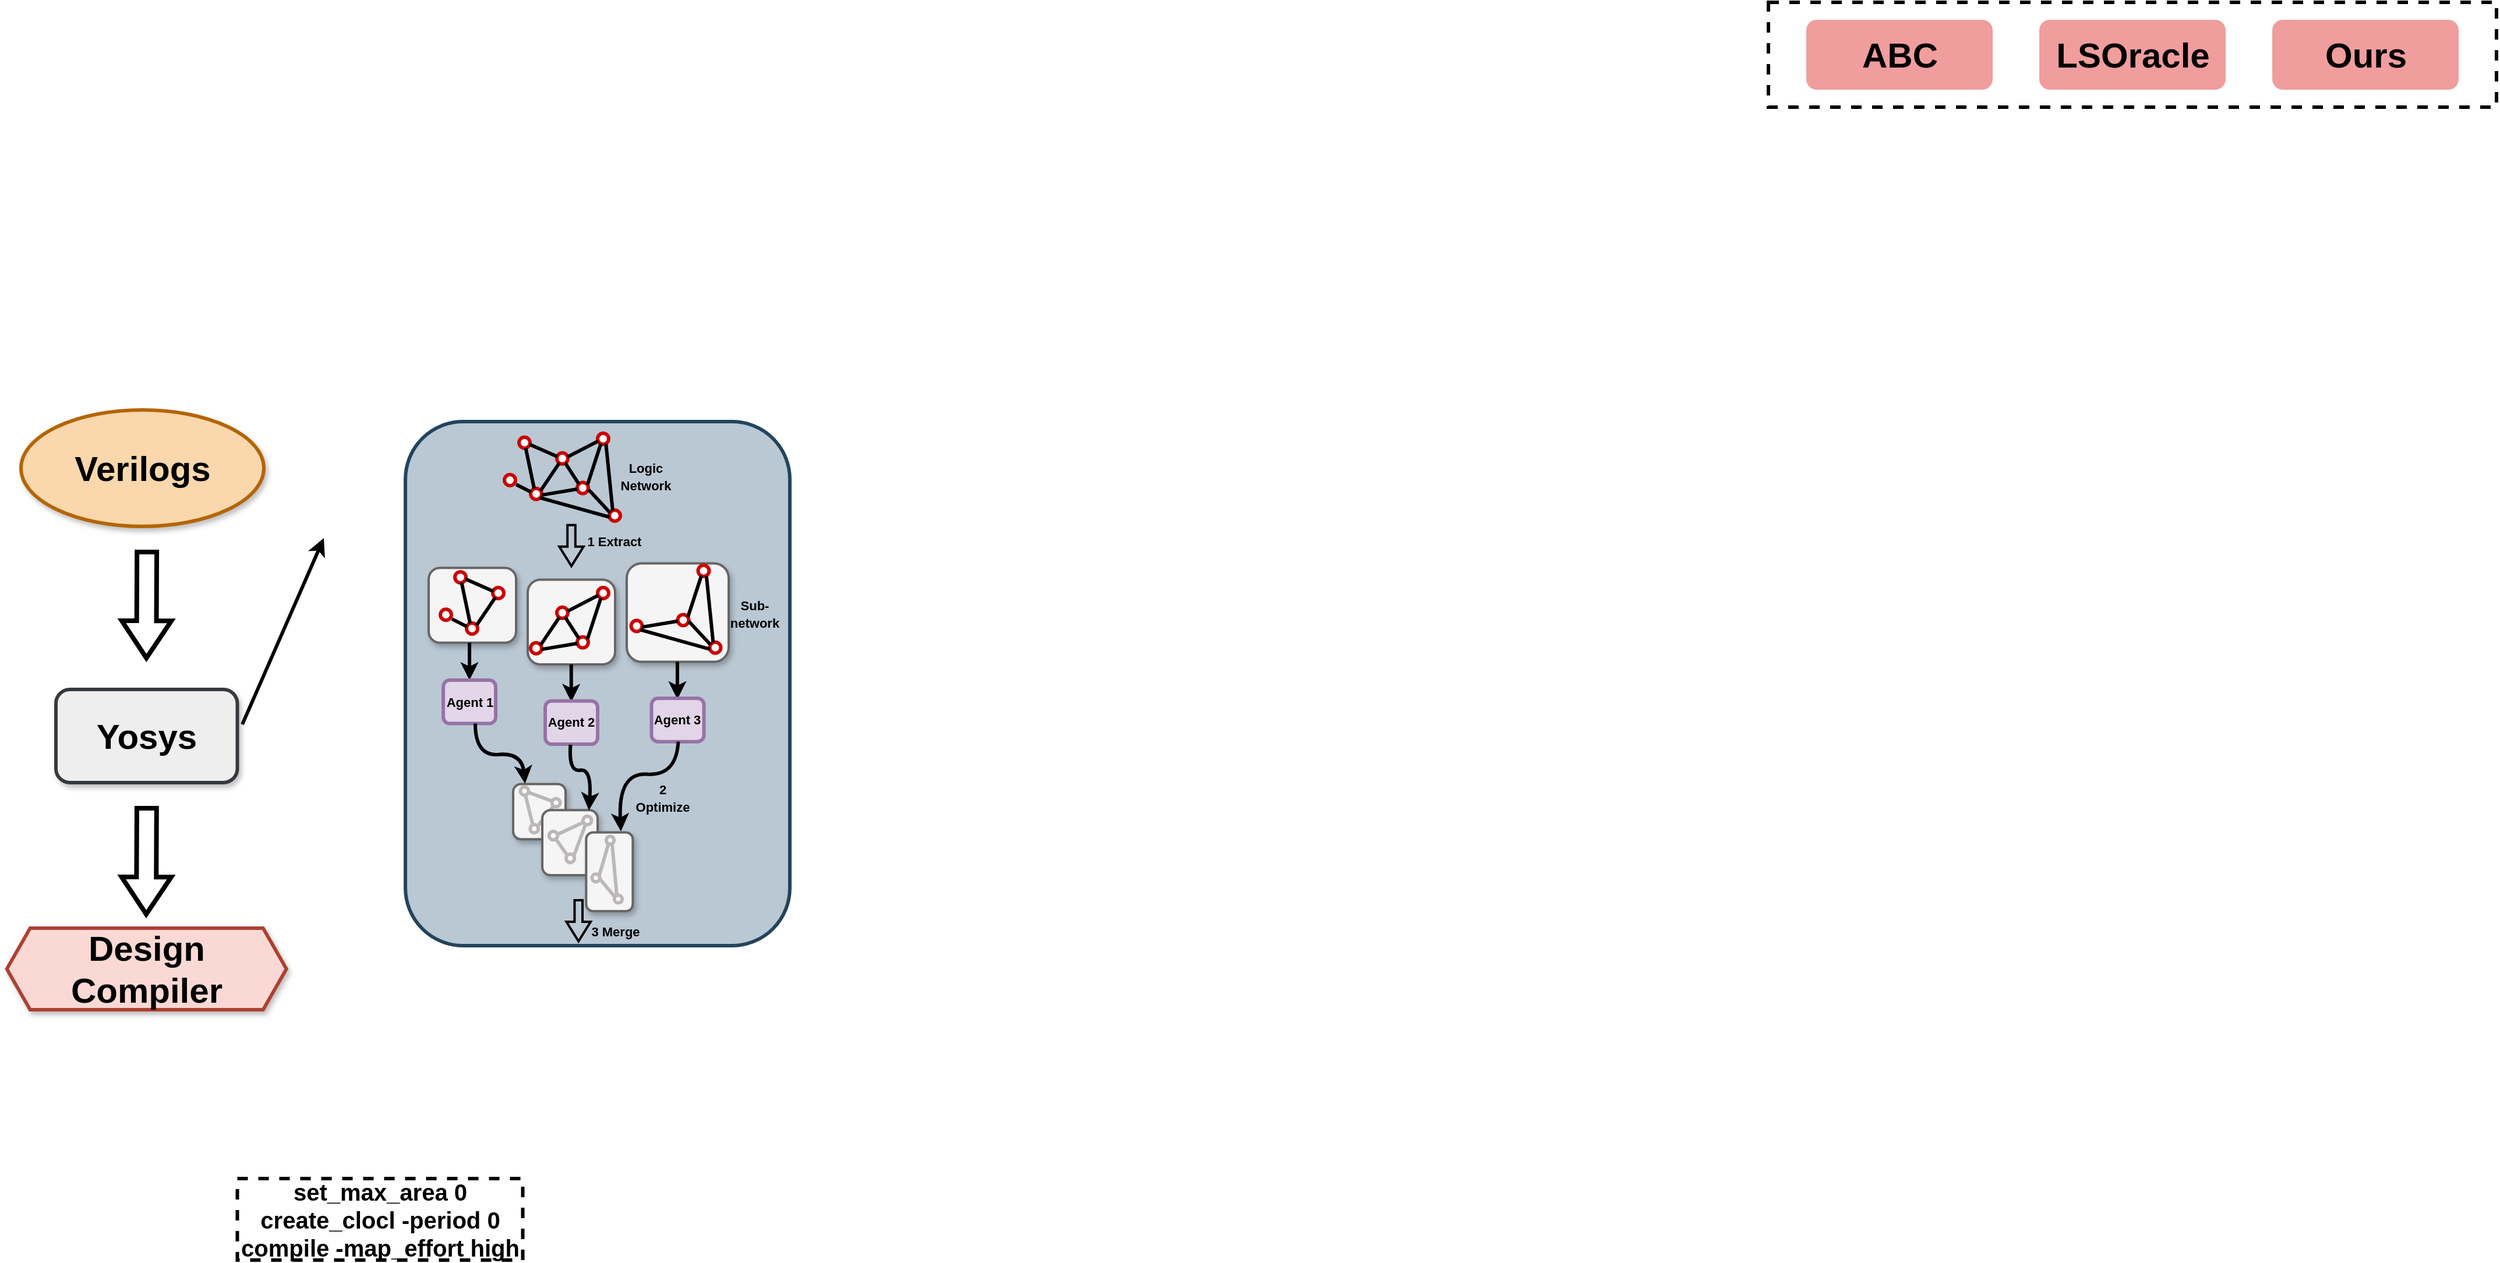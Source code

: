 <mxfile version="24.6.2" type="github">
  <diagram name="第 1 页" id="HAvIKgZ25yOHQbioZGKh">
    <mxGraphModel dx="2215" dy="1299" grid="1" gridSize="10" guides="1" tooltips="1" connect="1" arrows="1" fold="1" page="1" pageScale="1" pageWidth="800" pageHeight="400" math="0" shadow="0">
      <root>
        <mxCell id="0" />
        <mxCell id="1" parent="0" />
        <mxCell id="fzru5klA7RKhJBc94vuA-1" value="&lt;font face=&quot;Helvetica&quot; size=&quot;1&quot; style=&quot;&quot;&gt;&lt;b style=&quot;font-size: 30px;&quot;&gt;Verilogs&lt;/b&gt;&lt;/font&gt;" style="ellipse;whiteSpace=wrap;html=1;fillColor=#fad7ac;strokeColor=#b46504;strokeWidth=3;shadow=1;" parent="1" vertex="1">
          <mxGeometry width="208.5" height="100" as="geometry" />
        </mxCell>
        <mxCell id="fzru5klA7RKhJBc94vuA-6" value="&lt;font face=&quot;Helvetica&quot; size=&quot;1&quot;&gt;&lt;b style=&quot;font-size: 30px;&quot;&gt;Design Compiler&lt;/b&gt;&lt;/font&gt;" style="shape=hexagon;perimeter=hexagonPerimeter2;whiteSpace=wrap;html=1;fixedSize=1;strokeColor=#ae4132;fillColor=#fad9d5;strokeWidth=3;shadow=1;" parent="1" vertex="1">
          <mxGeometry x="-12.14" y="445" width="240" height="70" as="geometry" />
        </mxCell>
        <mxCell id="fzru5klA7RKhJBc94vuA-11" value="" style="rounded=0;whiteSpace=wrap;html=1;dashed=1;perimeterSpacing=3;strokeWidth=3;" parent="1" vertex="1">
          <mxGeometry x="1500" y="-350" width="625" height="90" as="geometry" />
        </mxCell>
        <mxCell id="fzru5klA7RKhJBc94vuA-8" value="&lt;font face=&quot;Helvetica&quot; style=&quot;font-size: 30px;&quot;&gt;&lt;b style=&quot;&quot;&gt;ABC&lt;/b&gt;&lt;/font&gt;" style="rounded=1;whiteSpace=wrap;html=1;fillColor=#f09d9d;strokeColor=none;" parent="1" vertex="1">
          <mxGeometry x="1532.5" y="-335" width="160" height="60" as="geometry" />
        </mxCell>
        <mxCell id="fzru5klA7RKhJBc94vuA-9" value="&lt;font face=&quot;Helvetica&quot; style=&quot;font-size: 30px;&quot;&gt;&lt;b style=&quot;&quot;&gt;LSOracle&lt;/b&gt;&lt;/font&gt;" style="rounded=1;whiteSpace=wrap;html=1;fillColor=#f09d9d;strokeColor=none;" parent="1" vertex="1">
          <mxGeometry x="1732.5" y="-335" width="160" height="60" as="geometry" />
        </mxCell>
        <mxCell id="fzru5klA7RKhJBc94vuA-10" value="&lt;font face=&quot;Helvetica&quot; style=&quot;font-size: 30px;&quot;&gt;&lt;b style=&quot;&quot;&gt;Ours&lt;/b&gt;&lt;/font&gt;" style="rounded=1;whiteSpace=wrap;html=1;fillColor=#f09d9d;strokeColor=none;" parent="1" vertex="1">
          <mxGeometry x="1932.5" y="-335" width="160" height="60" as="geometry" />
        </mxCell>
        <mxCell id="fzru5klA7RKhJBc94vuA-12" value="&lt;font face=&quot;Helvetica&quot; style=&quot;font-size: 20px;&quot;&gt;&lt;b style=&quot;&quot;&gt;set_max_area 0&lt;br&gt;create_clocl -period 0&lt;br&gt;compile -map_effort high&lt;/b&gt;&lt;/font&gt;" style="rounded=0;whiteSpace=wrap;html=1;dashed=1;perimeterSpacing=3;strokeWidth=3;" parent="1" vertex="1">
          <mxGeometry x="185.74" y="660" width="245" height="70" as="geometry" />
        </mxCell>
        <mxCell id="-el-lTCZ7dYY3-WtjOfP-2" value="&lt;font size=&quot;1&quot; style=&quot;&quot;&gt;&lt;b style=&quot;font-size: 30px;&quot;&gt;Yosys&lt;/b&gt;&lt;/font&gt;" style="rounded=1;whiteSpace=wrap;html=1;fillColor=#eeeeee;strokeColor=#36393d;strokeWidth=3;shadow=1;" vertex="1" parent="1">
          <mxGeometry x="29.99" y="240" width="155.75" height="80" as="geometry" />
        </mxCell>
        <mxCell id="-el-lTCZ7dYY3-WtjOfP-4" value="" style="shape=flexArrow;endArrow=classic;html=1;rounded=0;strokeWidth=4;endWidth=21.684;endSize=9.308;width=13.939;" edge="1" parent="1">
          <mxGeometry width="50" height="50" relative="1" as="geometry">
            <mxPoint x="108.08" y="120" as="sourcePoint" />
            <mxPoint x="107.66" y="215" as="targetPoint" />
          </mxGeometry>
        </mxCell>
        <mxCell id="-el-lTCZ7dYY3-WtjOfP-5" value="" style="shape=flexArrow;endArrow=classic;html=1;rounded=0;strokeWidth=4;endWidth=21.684;endSize=9.308;width=13.939;" edge="1" parent="1">
          <mxGeometry width="50" height="50" relative="1" as="geometry">
            <mxPoint x="107.94" y="340" as="sourcePoint" />
            <mxPoint x="107.52" y="435" as="targetPoint" />
          </mxGeometry>
        </mxCell>
        <mxCell id="-el-lTCZ7dYY3-WtjOfP-6" value="" style="endArrow=classic;html=1;rounded=0;strokeWidth=3;" edge="1" parent="1">
          <mxGeometry width="50" height="50" relative="1" as="geometry">
            <mxPoint x="190" y="270" as="sourcePoint" />
            <mxPoint x="260" y="110" as="targetPoint" />
          </mxGeometry>
        </mxCell>
        <mxCell id="-el-lTCZ7dYY3-WtjOfP-181" value="" style="group" vertex="1" connectable="0" parent="1">
          <mxGeometry x="350" y="20" width="310" height="440" as="geometry" />
        </mxCell>
        <mxCell id="-el-lTCZ7dYY3-WtjOfP-271" value="" style="rounded=1;whiteSpace=wrap;html=1;fillColor=#bac8d3;strokeColor=#23445d;strokeWidth=3;" vertex="1" parent="-el-lTCZ7dYY3-WtjOfP-181">
          <mxGeometry x="-20" y="-10" width="330" height="450" as="geometry" />
        </mxCell>
        <mxCell id="-el-lTCZ7dYY3-WtjOfP-182" value="" style="rounded=1;whiteSpace=wrap;html=1;fillColor=#f5f5f5;fontColor=#333333;strokeColor=#666666;strokeWidth=2;shadow=1;" vertex="1" parent="-el-lTCZ7dYY3-WtjOfP-181">
          <mxGeometry x="170" y="111.692" width="87.5" height="84.615" as="geometry" />
        </mxCell>
        <mxCell id="-el-lTCZ7dYY3-WtjOfP-183" value="" style="rounded=1;whiteSpace=wrap;html=1;fillColor=#f5f5f5;fontColor=#333333;strokeColor=#666666;strokeWidth=2;shadow=1;" vertex="1" parent="-el-lTCZ7dYY3-WtjOfP-181">
          <mxGeometry x="85" y="125.738" width="75" height="72.769" as="geometry" />
        </mxCell>
        <mxCell id="-el-lTCZ7dYY3-WtjOfP-184" value="" style="rounded=1;whiteSpace=wrap;html=1;fillColor=#f5f5f5;fontColor=#333333;strokeColor=#666666;strokeWidth=2;shadow=1;" vertex="1" parent="-el-lTCZ7dYY3-WtjOfP-181">
          <mxGeometry y="115.585" width="75" height="64.308" as="geometry" />
        </mxCell>
        <mxCell id="-el-lTCZ7dYY3-WtjOfP-185" value="" style="ellipse;whiteSpace=wrap;html=1;aspect=fixed;strokeColor=#CC0000;strokeWidth=3;" vertex="1" parent="-el-lTCZ7dYY3-WtjOfP-181">
          <mxGeometry x="77.5" y="3.385" width="9.477" height="9.477" as="geometry" />
        </mxCell>
        <mxCell id="-el-lTCZ7dYY3-WtjOfP-186" value="" style="ellipse;whiteSpace=wrap;html=1;aspect=fixed;strokeColor=#CC0000;strokeWidth=3;" vertex="1" parent="-el-lTCZ7dYY3-WtjOfP-181">
          <mxGeometry x="87.5" y="47.385" width="9.477" height="9.477" as="geometry" />
        </mxCell>
        <mxCell id="-el-lTCZ7dYY3-WtjOfP-187" value="" style="ellipse;whiteSpace=wrap;html=1;aspect=fixed;strokeColor=#CC0000;strokeWidth=3;" vertex="1" parent="-el-lTCZ7dYY3-WtjOfP-181">
          <mxGeometry x="110.0" y="16.923" width="9.477" height="9.477" as="geometry" />
        </mxCell>
        <mxCell id="-el-lTCZ7dYY3-WtjOfP-188" value="" style="ellipse;whiteSpace=wrap;html=1;aspect=fixed;strokeColor=#CC0000;strokeWidth=3;" vertex="1" parent="-el-lTCZ7dYY3-WtjOfP-181">
          <mxGeometry x="127.5" y="42.308" width="9.477" height="9.477" as="geometry" />
        </mxCell>
        <mxCell id="-el-lTCZ7dYY3-WtjOfP-189" value="" style="ellipse;whiteSpace=wrap;html=1;aspect=fixed;strokeColor=#CC0000;strokeWidth=3;" vertex="1" parent="-el-lTCZ7dYY3-WtjOfP-181">
          <mxGeometry x="145.0" width="9.477" height="9.477" as="geometry" />
        </mxCell>
        <mxCell id="-el-lTCZ7dYY3-WtjOfP-190" value="" style="ellipse;whiteSpace=wrap;html=1;aspect=fixed;strokeColor=#CC0000;strokeWidth=3;" vertex="1" parent="-el-lTCZ7dYY3-WtjOfP-181">
          <mxGeometry x="155" y="66" width="9.477" height="9.477" as="geometry" />
        </mxCell>
        <mxCell id="-el-lTCZ7dYY3-WtjOfP-191" value="" style="ellipse;whiteSpace=wrap;html=1;aspect=fixed;strokeColor=#CC0000;strokeWidth=3;" vertex="1" parent="-el-lTCZ7dYY3-WtjOfP-181">
          <mxGeometry x="65.0" y="35.538" width="9.477" height="9.477" as="geometry" />
        </mxCell>
        <mxCell id="-el-lTCZ7dYY3-WtjOfP-192" value="" style="endArrow=none;html=1;rounded=0;strokeWidth=3;exitX=0.017;exitY=0.313;exitDx=0;exitDy=0;exitPerimeter=0;" edge="1" parent="-el-lTCZ7dYY3-WtjOfP-181" source="-el-lTCZ7dYY3-WtjOfP-186">
          <mxGeometry width="50" height="50" relative="1" as="geometry">
            <mxPoint x="62.5" y="60.923" as="sourcePoint" />
            <mxPoint x="75" y="44" as="targetPoint" />
          </mxGeometry>
        </mxCell>
        <mxCell id="-el-lTCZ7dYY3-WtjOfP-193" value="" style="endArrow=none;html=1;rounded=0;strokeWidth=3;exitX=0.321;exitY=0.022;exitDx=0;exitDy=0;exitPerimeter=0;entryX=0.609;entryY=1;entryDx=0;entryDy=0;entryPerimeter=0;" edge="1" parent="-el-lTCZ7dYY3-WtjOfP-181" source="-el-lTCZ7dYY3-WtjOfP-186" target="-el-lTCZ7dYY3-WtjOfP-185">
          <mxGeometry width="50" height="50" relative="1" as="geometry">
            <mxPoint x="95.25" y="24.708" as="sourcePoint" />
            <mxPoint x="82.5" y="16.923" as="targetPoint" />
          </mxGeometry>
        </mxCell>
        <mxCell id="-el-lTCZ7dYY3-WtjOfP-194" value="" style="endArrow=none;html=1;rounded=0;strokeWidth=3;exitX=0.027;exitY=0.324;exitDx=0;exitDy=0;exitPerimeter=0;entryX=0.974;entryY=0.663;entryDx=0;entryDy=0;entryPerimeter=0;" edge="1" parent="-el-lTCZ7dYY3-WtjOfP-181" source="-el-lTCZ7dYY3-WtjOfP-187" target="-el-lTCZ7dYY3-WtjOfP-185">
          <mxGeometry width="50" height="50" relative="1" as="geometry">
            <mxPoint x="100.25" y="21.323" as="sourcePoint" />
            <mxPoint x="87.5" y="13.538" as="targetPoint" />
          </mxGeometry>
        </mxCell>
        <mxCell id="-el-lTCZ7dYY3-WtjOfP-195" value="" style="endArrow=none;html=1;rounded=0;strokeWidth=3;exitX=0.906;exitY=0.204;exitDx=0;exitDy=0;exitPerimeter=0;" edge="1" parent="-el-lTCZ7dYY3-WtjOfP-181" source="-el-lTCZ7dYY3-WtjOfP-186" target="-el-lTCZ7dYY3-WtjOfP-187">
          <mxGeometry width="50" height="50" relative="1" as="geometry">
            <mxPoint x="92.75" y="58.554" as="sourcePoint" />
            <mxPoint x="80.0" y="50.769" as="targetPoint" />
          </mxGeometry>
        </mxCell>
        <mxCell id="-el-lTCZ7dYY3-WtjOfP-196" value="" style="endArrow=none;html=1;rounded=0;strokeWidth=3;exitX=1.003;exitY=0.597;exitDx=0;exitDy=0;exitPerimeter=0;entryX=-0.006;entryY=0.597;entryDx=0;entryDy=0;entryPerimeter=0;" edge="1" parent="-el-lTCZ7dYY3-WtjOfP-181" source="-el-lTCZ7dYY3-WtjOfP-186" target="-el-lTCZ7dYY3-WtjOfP-188">
          <mxGeometry width="50" height="50" relative="1" as="geometry">
            <mxPoint x="99.0" y="53.477" as="sourcePoint" />
            <mxPoint x="114.0" y="32.154" as="targetPoint" />
          </mxGeometry>
        </mxCell>
        <mxCell id="-el-lTCZ7dYY3-WtjOfP-197" value="" style="endArrow=none;html=1;rounded=0;strokeWidth=3;entryX=0;entryY=0;entryDx=0;entryDy=0;" edge="1" parent="-el-lTCZ7dYY3-WtjOfP-181" source="-el-lTCZ7dYY3-WtjOfP-187" target="-el-lTCZ7dYY3-WtjOfP-188">
          <mxGeometry width="50" height="50" relative="1" as="geometry">
            <mxPoint x="100" y="58.892" as="sourcePoint" />
            <mxPoint x="130.5" y="55.846" as="targetPoint" />
          </mxGeometry>
        </mxCell>
        <mxCell id="-el-lTCZ7dYY3-WtjOfP-198" value="" style="endArrow=none;html=1;rounded=0;strokeWidth=3;exitX=0.975;exitY=0.358;exitDx=0;exitDy=0;exitPerimeter=0;entryX=0.04;entryY=0.72;entryDx=0;entryDy=0;entryPerimeter=0;" edge="1" parent="-el-lTCZ7dYY3-WtjOfP-181" source="-el-lTCZ7dYY3-WtjOfP-187" target="-el-lTCZ7dYY3-WtjOfP-189">
          <mxGeometry width="50" height="50" relative="1" as="geometry">
            <mxPoint x="99.0" y="53.477" as="sourcePoint" />
            <mxPoint x="114.0" y="32.154" as="targetPoint" />
          </mxGeometry>
        </mxCell>
        <mxCell id="-el-lTCZ7dYY3-WtjOfP-199" value="" style="endArrow=none;html=1;rounded=0;strokeWidth=3;entryX=0.923;entryY=0.216;entryDx=0;entryDy=0;exitX=0.292;exitY=0.963;exitDx=0;exitDy=0;exitPerimeter=0;entryPerimeter=0;" edge="1" parent="-el-lTCZ7dYY3-WtjOfP-181" source="-el-lTCZ7dYY3-WtjOfP-189" target="-el-lTCZ7dYY3-WtjOfP-188">
          <mxGeometry width="50" height="50" relative="1" as="geometry">
            <mxPoint x="120.75" y="32.154" as="sourcePoint" />
            <mxPoint x="131.5" y="47.723" as="targetPoint" />
          </mxGeometry>
        </mxCell>
        <mxCell id="-el-lTCZ7dYY3-WtjOfP-200" value="" style="endArrow=none;html=1;rounded=0;strokeWidth=3;exitX=1.012;exitY=0.625;exitDx=0;exitDy=0;exitPerimeter=0;entryX=0.073;entryY=0.237;entryDx=0;entryDy=0;entryPerimeter=0;" edge="1" parent="-el-lTCZ7dYY3-WtjOfP-181" source="-el-lTCZ7dYY3-WtjOfP-188" target="-el-lTCZ7dYY3-WtjOfP-190">
          <mxGeometry width="50" height="50" relative="1" as="geometry">
            <mxPoint x="120.75" y="32.154" as="sourcePoint" />
            <mxPoint x="162.5" y="64.308" as="targetPoint" />
          </mxGeometry>
        </mxCell>
        <mxCell id="-el-lTCZ7dYY3-WtjOfP-201" value="" style="endArrow=none;html=1;rounded=0;strokeWidth=3;entryX=0.308;entryY=0.021;entryDx=0;entryDy=0;exitX=0.755;exitY=0.968;exitDx=0;exitDy=0;exitPerimeter=0;entryPerimeter=0;" edge="1" parent="-el-lTCZ7dYY3-WtjOfP-181" source="-el-lTCZ7dYY3-WtjOfP-189" target="-el-lTCZ7dYY3-WtjOfP-190">
          <mxGeometry width="50" height="50" relative="1" as="geometry">
            <mxPoint x="150.5" y="16.585" as="sourcePoint" />
            <mxPoint x="139.25" y="48.738" as="targetPoint" />
          </mxGeometry>
        </mxCell>
        <mxCell id="-el-lTCZ7dYY3-WtjOfP-202" value="" style="ellipse;whiteSpace=wrap;html=1;aspect=fixed;strokeColor=#CC0000;strokeWidth=3;" vertex="1" parent="-el-lTCZ7dYY3-WtjOfP-181">
          <mxGeometry x="22.5" y="118.969" width="9.477" height="9.477" as="geometry" />
        </mxCell>
        <mxCell id="-el-lTCZ7dYY3-WtjOfP-203" value="" style="ellipse;whiteSpace=wrap;html=1;aspect=fixed;strokeColor=#CC0000;strokeWidth=3;" vertex="1" parent="-el-lTCZ7dYY3-WtjOfP-181">
          <mxGeometry x="32.5" y="162.969" width="9.477" height="9.477" as="geometry" />
        </mxCell>
        <mxCell id="-el-lTCZ7dYY3-WtjOfP-204" value="" style="ellipse;whiteSpace=wrap;html=1;aspect=fixed;strokeColor=#CC0000;strokeWidth=3;" vertex="1" parent="-el-lTCZ7dYY3-WtjOfP-181">
          <mxGeometry x="55.0" y="132.508" width="9.477" height="9.477" as="geometry" />
        </mxCell>
        <mxCell id="-el-lTCZ7dYY3-WtjOfP-205" value="" style="ellipse;whiteSpace=wrap;html=1;aspect=fixed;strokeColor=#CC0000;strokeWidth=3;" vertex="1" parent="-el-lTCZ7dYY3-WtjOfP-181">
          <mxGeometry x="10.0" y="151.123" width="9.477" height="9.477" as="geometry" />
        </mxCell>
        <mxCell id="-el-lTCZ7dYY3-WtjOfP-206" value="" style="endArrow=none;html=1;rounded=0;strokeWidth=3;exitX=0.017;exitY=0.313;exitDx=0;exitDy=0;exitPerimeter=0;" edge="1" parent="-el-lTCZ7dYY3-WtjOfP-181" source="-el-lTCZ7dYY3-WtjOfP-203">
          <mxGeometry width="50" height="50" relative="1" as="geometry">
            <mxPoint x="7.5" y="176.508" as="sourcePoint" />
            <mxPoint x="20.0" y="159.585" as="targetPoint" />
          </mxGeometry>
        </mxCell>
        <mxCell id="-el-lTCZ7dYY3-WtjOfP-207" value="" style="endArrow=none;html=1;rounded=0;strokeWidth=3;exitX=0.321;exitY=0.022;exitDx=0;exitDy=0;exitPerimeter=0;entryX=0.609;entryY=1;entryDx=0;entryDy=0;entryPerimeter=0;" edge="1" parent="-el-lTCZ7dYY3-WtjOfP-181" source="-el-lTCZ7dYY3-WtjOfP-203" target="-el-lTCZ7dYY3-WtjOfP-202">
          <mxGeometry width="50" height="50" relative="1" as="geometry">
            <mxPoint x="40.25" y="140.292" as="sourcePoint" />
            <mxPoint x="27.5" y="132.508" as="targetPoint" />
          </mxGeometry>
        </mxCell>
        <mxCell id="-el-lTCZ7dYY3-WtjOfP-208" value="" style="endArrow=none;html=1;rounded=0;strokeWidth=3;exitX=0.027;exitY=0.324;exitDx=0;exitDy=0;exitPerimeter=0;entryX=0.974;entryY=0.663;entryDx=0;entryDy=0;entryPerimeter=0;" edge="1" parent="-el-lTCZ7dYY3-WtjOfP-181" source="-el-lTCZ7dYY3-WtjOfP-204" target="-el-lTCZ7dYY3-WtjOfP-202">
          <mxGeometry width="50" height="50" relative="1" as="geometry">
            <mxPoint x="45.25" y="136.908" as="sourcePoint" />
            <mxPoint x="32.5" y="129.123" as="targetPoint" />
          </mxGeometry>
        </mxCell>
        <mxCell id="-el-lTCZ7dYY3-WtjOfP-209" value="" style="endArrow=none;html=1;rounded=0;strokeWidth=3;exitX=0.906;exitY=0.204;exitDx=0;exitDy=0;exitPerimeter=0;" edge="1" parent="-el-lTCZ7dYY3-WtjOfP-181" source="-el-lTCZ7dYY3-WtjOfP-203" target="-el-lTCZ7dYY3-WtjOfP-204">
          <mxGeometry width="50" height="50" relative="1" as="geometry">
            <mxPoint x="37.75" y="174.138" as="sourcePoint" />
            <mxPoint x="25" y="166.354" as="targetPoint" />
          </mxGeometry>
        </mxCell>
        <mxCell id="-el-lTCZ7dYY3-WtjOfP-210" value="" style="endArrow=none;html=1;rounded=0;strokeWidth=3;exitX=1;exitY=1;exitDx=0;exitDy=0;entryX=0.018;entryY=0.633;entryDx=0;entryDy=0;entryPerimeter=0;" edge="1" parent="-el-lTCZ7dYY3-WtjOfP-181" source="-el-lTCZ7dYY3-WtjOfP-186" target="-el-lTCZ7dYY3-WtjOfP-190">
          <mxGeometry width="50" height="50" relative="1" as="geometry">
            <mxPoint x="100" y="58.892" as="sourcePoint" />
            <mxPoint x="167.5" y="67.692" as="targetPoint" />
          </mxGeometry>
        </mxCell>
        <mxCell id="-el-lTCZ7dYY3-WtjOfP-211" value="" style="ellipse;whiteSpace=wrap;html=1;aspect=fixed;strokeColor=#CC0000;strokeWidth=3;" vertex="1" parent="-el-lTCZ7dYY3-WtjOfP-181">
          <mxGeometry x="87.5" y="179.892" width="9.477" height="9.477" as="geometry" />
        </mxCell>
        <mxCell id="-el-lTCZ7dYY3-WtjOfP-212" value="" style="ellipse;whiteSpace=wrap;html=1;aspect=fixed;strokeColor=#CC0000;strokeWidth=3;" vertex="1" parent="-el-lTCZ7dYY3-WtjOfP-181">
          <mxGeometry x="110.0" y="149.431" width="9.477" height="9.477" as="geometry" />
        </mxCell>
        <mxCell id="-el-lTCZ7dYY3-WtjOfP-213" value="" style="ellipse;whiteSpace=wrap;html=1;aspect=fixed;strokeColor=#CC0000;strokeWidth=3;" vertex="1" parent="-el-lTCZ7dYY3-WtjOfP-181">
          <mxGeometry x="127.5" y="174.815" width="9.477" height="9.477" as="geometry" />
        </mxCell>
        <mxCell id="-el-lTCZ7dYY3-WtjOfP-214" value="" style="ellipse;whiteSpace=wrap;html=1;aspect=fixed;strokeColor=#CC0000;strokeWidth=3;" vertex="1" parent="-el-lTCZ7dYY3-WtjOfP-181">
          <mxGeometry x="145.0" y="132.508" width="9.477" height="9.477" as="geometry" />
        </mxCell>
        <mxCell id="-el-lTCZ7dYY3-WtjOfP-215" value="" style="endArrow=none;html=1;rounded=0;strokeWidth=3;exitX=0.906;exitY=0.204;exitDx=0;exitDy=0;exitPerimeter=0;" edge="1" parent="-el-lTCZ7dYY3-WtjOfP-181" source="-el-lTCZ7dYY3-WtjOfP-211" target="-el-lTCZ7dYY3-WtjOfP-212">
          <mxGeometry width="50" height="50" relative="1" as="geometry">
            <mxPoint x="92.75" y="191.062" as="sourcePoint" />
            <mxPoint x="80.0" y="183.277" as="targetPoint" />
          </mxGeometry>
        </mxCell>
        <mxCell id="-el-lTCZ7dYY3-WtjOfP-216" value="" style="endArrow=none;html=1;rounded=0;strokeWidth=3;exitX=1.003;exitY=0.597;exitDx=0;exitDy=0;exitPerimeter=0;entryX=-0.006;entryY=0.597;entryDx=0;entryDy=0;entryPerimeter=0;" edge="1" parent="-el-lTCZ7dYY3-WtjOfP-181" source="-el-lTCZ7dYY3-WtjOfP-211" target="-el-lTCZ7dYY3-WtjOfP-213">
          <mxGeometry width="50" height="50" relative="1" as="geometry">
            <mxPoint x="99.0" y="185.985" as="sourcePoint" />
            <mxPoint x="114.0" y="164.662" as="targetPoint" />
          </mxGeometry>
        </mxCell>
        <mxCell id="-el-lTCZ7dYY3-WtjOfP-217" value="" style="endArrow=none;html=1;rounded=0;strokeWidth=3;entryX=0;entryY=0;entryDx=0;entryDy=0;" edge="1" parent="-el-lTCZ7dYY3-WtjOfP-181" source="-el-lTCZ7dYY3-WtjOfP-212" target="-el-lTCZ7dYY3-WtjOfP-213">
          <mxGeometry width="50" height="50" relative="1" as="geometry">
            <mxPoint x="100" y="191.4" as="sourcePoint" />
            <mxPoint x="130.5" y="188.354" as="targetPoint" />
          </mxGeometry>
        </mxCell>
        <mxCell id="-el-lTCZ7dYY3-WtjOfP-218" value="" style="endArrow=none;html=1;rounded=0;strokeWidth=3;exitX=0.975;exitY=0.358;exitDx=0;exitDy=0;exitPerimeter=0;entryX=0.04;entryY=0.72;entryDx=0;entryDy=0;entryPerimeter=0;" edge="1" parent="-el-lTCZ7dYY3-WtjOfP-181" source="-el-lTCZ7dYY3-WtjOfP-212" target="-el-lTCZ7dYY3-WtjOfP-214">
          <mxGeometry width="50" height="50" relative="1" as="geometry">
            <mxPoint x="99.0" y="185.985" as="sourcePoint" />
            <mxPoint x="114.0" y="164.662" as="targetPoint" />
          </mxGeometry>
        </mxCell>
        <mxCell id="-el-lTCZ7dYY3-WtjOfP-219" value="" style="endArrow=none;html=1;rounded=0;strokeWidth=3;entryX=0.923;entryY=0.216;entryDx=0;entryDy=0;exitX=0.292;exitY=0.963;exitDx=0;exitDy=0;exitPerimeter=0;entryPerimeter=0;" edge="1" parent="-el-lTCZ7dYY3-WtjOfP-181" source="-el-lTCZ7dYY3-WtjOfP-214" target="-el-lTCZ7dYY3-WtjOfP-213">
          <mxGeometry width="50" height="50" relative="1" as="geometry">
            <mxPoint x="120.75" y="164.662" as="sourcePoint" />
            <mxPoint x="131.5" y="180.231" as="targetPoint" />
          </mxGeometry>
        </mxCell>
        <mxCell id="-el-lTCZ7dYY3-WtjOfP-220" value="" style="ellipse;whiteSpace=wrap;html=1;aspect=fixed;strokeColor=#CC0000;strokeWidth=3;" vertex="1" parent="-el-lTCZ7dYY3-WtjOfP-181">
          <mxGeometry x="173.75" y="160.769" width="9.477" height="9.477" as="geometry" />
        </mxCell>
        <mxCell id="-el-lTCZ7dYY3-WtjOfP-221" value="" style="ellipse;whiteSpace=wrap;html=1;aspect=fixed;strokeColor=#CC0000;strokeWidth=3;" vertex="1" parent="-el-lTCZ7dYY3-WtjOfP-181">
          <mxGeometry x="213.75" y="155.692" width="9.477" height="9.477" as="geometry" />
        </mxCell>
        <mxCell id="-el-lTCZ7dYY3-WtjOfP-222" value="" style="ellipse;whiteSpace=wrap;html=1;aspect=fixed;strokeColor=#CC0000;strokeWidth=3;" vertex="1" parent="-el-lTCZ7dYY3-WtjOfP-181">
          <mxGeometry x="231.25" y="113.385" width="9.477" height="9.477" as="geometry" />
        </mxCell>
        <mxCell id="-el-lTCZ7dYY3-WtjOfP-223" value="" style="ellipse;whiteSpace=wrap;html=1;aspect=fixed;strokeColor=#CC0000;strokeWidth=3;" vertex="1" parent="-el-lTCZ7dYY3-WtjOfP-181">
          <mxGeometry x="241.25" y="179.385" width="9.477" height="9.477" as="geometry" />
        </mxCell>
        <mxCell id="-el-lTCZ7dYY3-WtjOfP-224" value="" style="endArrow=none;html=1;rounded=0;strokeWidth=3;exitX=1.003;exitY=0.597;exitDx=0;exitDy=0;exitPerimeter=0;entryX=-0.006;entryY=0.597;entryDx=0;entryDy=0;entryPerimeter=0;" edge="1" parent="-el-lTCZ7dYY3-WtjOfP-181" source="-el-lTCZ7dYY3-WtjOfP-220" target="-el-lTCZ7dYY3-WtjOfP-221">
          <mxGeometry width="50" height="50" relative="1" as="geometry">
            <mxPoint x="185.25" y="166.862" as="sourcePoint" />
            <mxPoint x="200.25" y="145.538" as="targetPoint" />
          </mxGeometry>
        </mxCell>
        <mxCell id="-el-lTCZ7dYY3-WtjOfP-225" value="" style="endArrow=none;html=1;rounded=0;strokeWidth=3;entryX=0.923;entryY=0.216;entryDx=0;entryDy=0;exitX=0.292;exitY=0.963;exitDx=0;exitDy=0;exitPerimeter=0;entryPerimeter=0;" edge="1" parent="-el-lTCZ7dYY3-WtjOfP-181" source="-el-lTCZ7dYY3-WtjOfP-222" target="-el-lTCZ7dYY3-WtjOfP-221">
          <mxGeometry width="50" height="50" relative="1" as="geometry">
            <mxPoint x="207.0" y="145.538" as="sourcePoint" />
            <mxPoint x="217.75" y="161.108" as="targetPoint" />
          </mxGeometry>
        </mxCell>
        <mxCell id="-el-lTCZ7dYY3-WtjOfP-226" value="" style="endArrow=none;html=1;rounded=0;strokeWidth=3;exitX=1.012;exitY=0.625;exitDx=0;exitDy=0;exitPerimeter=0;entryX=0.073;entryY=0.237;entryDx=0;entryDy=0;entryPerimeter=0;" edge="1" parent="-el-lTCZ7dYY3-WtjOfP-181" source="-el-lTCZ7dYY3-WtjOfP-221" target="-el-lTCZ7dYY3-WtjOfP-223">
          <mxGeometry width="50" height="50" relative="1" as="geometry">
            <mxPoint x="207.0" y="145.538" as="sourcePoint" />
            <mxPoint x="248.75" y="177.692" as="targetPoint" />
          </mxGeometry>
        </mxCell>
        <mxCell id="-el-lTCZ7dYY3-WtjOfP-227" value="" style="endArrow=none;html=1;rounded=0;strokeWidth=3;entryX=0.308;entryY=0.021;entryDx=0;entryDy=0;exitX=0.755;exitY=0.968;exitDx=0;exitDy=0;exitPerimeter=0;entryPerimeter=0;" edge="1" parent="-el-lTCZ7dYY3-WtjOfP-181" source="-el-lTCZ7dYY3-WtjOfP-222" target="-el-lTCZ7dYY3-WtjOfP-223">
          <mxGeometry width="50" height="50" relative="1" as="geometry">
            <mxPoint x="236.75" y="129.969" as="sourcePoint" />
            <mxPoint x="225.5" y="162.123" as="targetPoint" />
          </mxGeometry>
        </mxCell>
        <mxCell id="-el-lTCZ7dYY3-WtjOfP-228" value="" style="endArrow=none;html=1;rounded=0;strokeWidth=3;exitX=1;exitY=1;exitDx=0;exitDy=0;entryX=0.018;entryY=0.633;entryDx=0;entryDy=0;entryPerimeter=0;" edge="1" parent="-el-lTCZ7dYY3-WtjOfP-181" source="-el-lTCZ7dYY3-WtjOfP-220" target="-el-lTCZ7dYY3-WtjOfP-223">
          <mxGeometry width="50" height="50" relative="1" as="geometry">
            <mxPoint x="186.25" y="172.277" as="sourcePoint" />
            <mxPoint x="253.75" y="181.077" as="targetPoint" />
          </mxGeometry>
        </mxCell>
        <mxCell id="-el-lTCZ7dYY3-WtjOfP-229" value="&lt;font size=&quot;1&quot; style=&quot;&quot;&gt;&lt;b style=&quot;font-size: 11px;&quot;&gt;Logic Network&lt;/b&gt;&lt;/font&gt;" style="text;html=1;align=center;verticalAlign=middle;whiteSpace=wrap;rounded=0;" vertex="1" parent="-el-lTCZ7dYY3-WtjOfP-181">
          <mxGeometry x="160.0" y="32.154" width="52.5" height="10.154" as="geometry" />
        </mxCell>
        <mxCell id="-el-lTCZ7dYY3-WtjOfP-230" value="" style="shape=flexArrow;endArrow=classic;html=1;rounded=0;strokeWidth=2;endWidth=11.998;endSize=4.894;width=5.806;" edge="1" parent="-el-lTCZ7dYY3-WtjOfP-181">
          <mxGeometry width="50" height="50" relative="1" as="geometry">
            <mxPoint x="122.5" y="77.846" as="sourcePoint" />
            <mxPoint x="122.5" y="115.077" as="targetPoint" />
          </mxGeometry>
        </mxCell>
        <mxCell id="-el-lTCZ7dYY3-WtjOfP-231" value="&lt;b style=&quot;&quot;&gt;&lt;font style=&quot;font-size: 11px;&quot;&gt;1 Extract&lt;/font&gt;&lt;/b&gt;" style="text;html=1;align=center;verticalAlign=middle;whiteSpace=wrap;rounded=0;" vertex="1" parent="-el-lTCZ7dYY3-WtjOfP-181">
          <mxGeometry x="133.49" y="88" width="52.5" height="10.154" as="geometry" />
        </mxCell>
        <mxCell id="-el-lTCZ7dYY3-WtjOfP-232" value="" style="endArrow=classic;html=1;rounded=0;strokeWidth=3;" edge="1" parent="-el-lTCZ7dYY3-WtjOfP-181">
          <mxGeometry width="50" height="50" relative="1" as="geometry">
            <mxPoint x="35" y="179.892" as="sourcePoint" />
            <mxPoint x="35" y="212.046" as="targetPoint" />
          </mxGeometry>
        </mxCell>
        <mxCell id="-el-lTCZ7dYY3-WtjOfP-233" value="" style="endArrow=classic;html=1;rounded=0;strokeWidth=3;" edge="1" parent="-el-lTCZ7dYY3-WtjOfP-181">
          <mxGeometry width="50" height="50" relative="1" as="geometry">
            <mxPoint x="122.352" y="198.508" as="sourcePoint" />
            <mxPoint x="122.352" y="230.662" as="targetPoint" />
          </mxGeometry>
        </mxCell>
        <mxCell id="-el-lTCZ7dYY3-WtjOfP-234" value="" style="endArrow=classic;html=1;rounded=0;strokeWidth=3;" edge="1" parent="-el-lTCZ7dYY3-WtjOfP-181">
          <mxGeometry width="50" height="50" relative="1" as="geometry">
            <mxPoint x="213.455" y="196.308" as="sourcePoint" />
            <mxPoint x="213.455" y="228.462" as="targetPoint" />
          </mxGeometry>
        </mxCell>
        <mxCell id="-el-lTCZ7dYY3-WtjOfP-235" value="&lt;font size=&quot;1&quot; style=&quot;&quot;&gt;&lt;b style=&quot;font-size: 11px;&quot;&gt;Agent 1&lt;/b&gt;&lt;/font&gt;" style="rounded=1;whiteSpace=wrap;html=1;fillColor=#e1d5e7;strokeColor=#9673a6;strokeWidth=3;" vertex="1" parent="-el-lTCZ7dYY3-WtjOfP-181">
          <mxGeometry x="12.5" y="212.046" width="45" height="37.231" as="geometry" />
        </mxCell>
        <mxCell id="-el-lTCZ7dYY3-WtjOfP-236" value="&lt;font size=&quot;1&quot; style=&quot;&quot;&gt;&lt;b style=&quot;font-size: 11px;&quot;&gt;Agent 3&lt;/b&gt;&lt;/font&gt;" style="rounded=1;whiteSpace=wrap;html=1;fillColor=#e1d5e7;strokeColor=#9673a6;strokeWidth=3;" vertex="1" parent="-el-lTCZ7dYY3-WtjOfP-181">
          <mxGeometry x="191.25" y="227.615" width="45" height="37.231" as="geometry" />
        </mxCell>
        <mxCell id="-el-lTCZ7dYY3-WtjOfP-237" value="&lt;font size=&quot;1&quot; style=&quot;&quot;&gt;&lt;b style=&quot;font-size: 11px;&quot;&gt;Agent 2&lt;/b&gt;&lt;/font&gt;" style="rounded=1;whiteSpace=wrap;html=1;fillColor=#e1d5e7;strokeColor=#9673a6;strokeWidth=3;" vertex="1" parent="-el-lTCZ7dYY3-WtjOfP-181">
          <mxGeometry x="100" y="229.815" width="45" height="37.231" as="geometry" />
        </mxCell>
        <mxCell id="-el-lTCZ7dYY3-WtjOfP-238" value="&lt;font size=&quot;1&quot; style=&quot;&quot;&gt;&lt;b style=&quot;font-size: 11px;&quot;&gt;Sub-network&lt;/b&gt;&lt;/font&gt;" style="text;html=1;align=center;verticalAlign=middle;whiteSpace=wrap;rounded=0;" vertex="1" parent="-el-lTCZ7dYY3-WtjOfP-181">
          <mxGeometry x="260.0" y="149.431" width="40.0" height="10.154" as="geometry" />
        </mxCell>
        <mxCell id="-el-lTCZ7dYY3-WtjOfP-239" value="" style="group" vertex="1" connectable="0" parent="-el-lTCZ7dYY3-WtjOfP-181">
          <mxGeometry x="65.0" y="301.231" width="127.5" height="109.198" as="geometry" />
        </mxCell>
        <mxCell id="-el-lTCZ7dYY3-WtjOfP-240" value="" style="rounded=1;whiteSpace=wrap;html=1;fillColor=#f5f5f5;fontColor=#333333;strokeColor=#666666;strokeWidth=2;shadow=1;" vertex="1" parent="-el-lTCZ7dYY3-WtjOfP-239">
          <mxGeometry x="7.5" width="45" height="47.385" as="geometry" />
        </mxCell>
        <mxCell id="-el-lTCZ7dYY3-WtjOfP-241" value="" style="ellipse;whiteSpace=wrap;html=1;aspect=fixed;strokeColor=#bcb8b8;strokeWidth=3;" vertex="1" parent="-el-lTCZ7dYY3-WtjOfP-239">
          <mxGeometry x="13.75" y="2.494" width="6.983" height="6.983" as="geometry" />
        </mxCell>
        <mxCell id="-el-lTCZ7dYY3-WtjOfP-242" value="" style="ellipse;whiteSpace=wrap;html=1;aspect=fixed;strokeColor=#bcb8b8;strokeWidth=3;" vertex="1" parent="-el-lTCZ7dYY3-WtjOfP-239">
          <mxGeometry x="22.083" y="34.915" width="6.983" height="6.983" as="geometry" />
        </mxCell>
        <mxCell id="-el-lTCZ7dYY3-WtjOfP-243" value="" style="ellipse;whiteSpace=wrap;html=1;aspect=fixed;strokeColor=#bcb8b8;strokeWidth=3;" vertex="1" parent="-el-lTCZ7dYY3-WtjOfP-239">
          <mxGeometry x="40.833" y="12.47" width="6.983" height="6.983" as="geometry" />
        </mxCell>
        <mxCell id="-el-lTCZ7dYY3-WtjOfP-244" value="" style="endArrow=none;html=1;rounded=0;strokeWidth=3;exitX=0.321;exitY=0.022;exitDx=0;exitDy=0;exitPerimeter=0;entryX=0.609;entryY=1;entryDx=0;entryDy=0;entryPerimeter=0;strokeColor=#bcb8b8;" edge="1" parent="-el-lTCZ7dYY3-WtjOfP-239" source="-el-lTCZ7dYY3-WtjOfP-242" target="-el-lTCZ7dYY3-WtjOfP-241">
          <mxGeometry width="50" height="50" relative="1" as="geometry">
            <mxPoint x="28.542" y="18.206" as="sourcePoint" />
            <mxPoint x="17.917" y="12.47" as="targetPoint" />
          </mxGeometry>
        </mxCell>
        <mxCell id="-el-lTCZ7dYY3-WtjOfP-245" value="" style="endArrow=none;html=1;rounded=0;strokeWidth=3;exitX=0.027;exitY=0.324;exitDx=0;exitDy=0;exitPerimeter=0;entryX=0.974;entryY=0.663;entryDx=0;entryDy=0;entryPerimeter=0;strokeColor=#bcb8b8;" edge="1" parent="-el-lTCZ7dYY3-WtjOfP-239" source="-el-lTCZ7dYY3-WtjOfP-243" target="-el-lTCZ7dYY3-WtjOfP-241">
          <mxGeometry width="50" height="50" relative="1" as="geometry">
            <mxPoint x="32.708" y="15.712" as="sourcePoint" />
            <mxPoint x="22.083" y="9.976" as="targetPoint" />
          </mxGeometry>
        </mxCell>
        <mxCell id="-el-lTCZ7dYY3-WtjOfP-246" value="" style="endArrow=none;html=1;rounded=0;strokeWidth=3;exitX=0.906;exitY=0.204;exitDx=0;exitDy=0;exitPerimeter=0;strokeColor=#bcb8b8;" edge="1" parent="-el-lTCZ7dYY3-WtjOfP-239" source="-el-lTCZ7dYY3-WtjOfP-242" target="-el-lTCZ7dYY3-WtjOfP-243">
          <mxGeometry width="50" height="50" relative="1" as="geometry">
            <mxPoint x="26.458" y="43.145" as="sourcePoint" />
            <mxPoint x="15.833" y="37.409" as="targetPoint" />
          </mxGeometry>
        </mxCell>
        <mxCell id="-el-lTCZ7dYY3-WtjOfP-247" value="" style="rounded=1;whiteSpace=wrap;html=1;fillColor=#f5f5f5;fontColor=#333333;strokeColor=#666666;strokeWidth=2;shadow=1;" vertex="1" parent="-el-lTCZ7dYY3-WtjOfP-239">
          <mxGeometry x="32.5" y="22.447" width="47.5" height="55.846" as="geometry" />
        </mxCell>
        <mxCell id="-el-lTCZ7dYY3-WtjOfP-248" value="" style="ellipse;whiteSpace=wrap;html=1;aspect=fixed;strokeColor=#BCB8B8;strokeWidth=3;" vertex="1" parent="-el-lTCZ7dYY3-WtjOfP-239">
          <mxGeometry x="38.333" y="40.629" width="7.273" height="7.273" as="geometry" />
        </mxCell>
        <mxCell id="-el-lTCZ7dYY3-WtjOfP-249" value="" style="ellipse;whiteSpace=wrap;html=1;aspect=fixed;strokeColor=#BCB8B8;strokeWidth=3;" vertex="1" parent="-el-lTCZ7dYY3-WtjOfP-239">
          <mxGeometry x="52.917" y="60.11" width="7.273" height="7.273" as="geometry" />
        </mxCell>
        <mxCell id="-el-lTCZ7dYY3-WtjOfP-250" value="" style="ellipse;whiteSpace=wrap;html=1;aspect=fixed;strokeColor=#BCB8B8;strokeWidth=3;" vertex="1" parent="-el-lTCZ7dYY3-WtjOfP-239">
          <mxGeometry x="67.5" y="27.642" width="7.273" height="7.273" as="geometry" />
        </mxCell>
        <mxCell id="-el-lTCZ7dYY3-WtjOfP-251" value="" style="endArrow=none;html=1;rounded=0;strokeWidth=3;entryX=0;entryY=0;entryDx=0;entryDy=0;strokeColor=#BCB8B8;" edge="1" parent="-el-lTCZ7dYY3-WtjOfP-239" source="-el-lTCZ7dYY3-WtjOfP-248" target="-el-lTCZ7dYY3-WtjOfP-249">
          <mxGeometry width="50" height="50" relative="1" as="geometry">
            <mxPoint x="30" y="72.838" as="sourcePoint" />
            <mxPoint x="55.417" y="70.5" as="targetPoint" />
          </mxGeometry>
        </mxCell>
        <mxCell id="-el-lTCZ7dYY3-WtjOfP-252" value="" style="endArrow=none;html=1;rounded=0;strokeWidth=3;exitX=0.975;exitY=0.358;exitDx=0;exitDy=0;exitPerimeter=0;entryX=0.04;entryY=0.72;entryDx=0;entryDy=0;entryPerimeter=0;strokeColor=#BCB8B8;" edge="1" parent="-el-lTCZ7dYY3-WtjOfP-239" source="-el-lTCZ7dYY3-WtjOfP-248" target="-el-lTCZ7dYY3-WtjOfP-250">
          <mxGeometry width="50" height="50" relative="1" as="geometry">
            <mxPoint x="29.167" y="68.682" as="sourcePoint" />
            <mxPoint x="41.667" y="52.318" as="targetPoint" />
          </mxGeometry>
        </mxCell>
        <mxCell id="-el-lTCZ7dYY3-WtjOfP-253" value="" style="endArrow=none;html=1;rounded=0;strokeWidth=3;entryX=0.923;entryY=0.216;entryDx=0;entryDy=0;exitX=0.292;exitY=0.963;exitDx=0;exitDy=0;exitPerimeter=0;entryPerimeter=0;strokeColor=#BCB8B8;" edge="1" parent="-el-lTCZ7dYY3-WtjOfP-239" source="-el-lTCZ7dYY3-WtjOfP-250" target="-el-lTCZ7dYY3-WtjOfP-249">
          <mxGeometry width="50" height="50" relative="1" as="geometry">
            <mxPoint x="47.292" y="52.318" as="sourcePoint" />
            <mxPoint x="56.25" y="64.266" as="targetPoint" />
          </mxGeometry>
        </mxCell>
        <mxCell id="-el-lTCZ7dYY3-WtjOfP-254" value="" style="group" vertex="1" connectable="0" parent="-el-lTCZ7dYY3-WtjOfP-239">
          <mxGeometry x="75.175" y="44.89" width="37.5" height="64.308" as="geometry" />
        </mxCell>
        <mxCell id="-el-lTCZ7dYY3-WtjOfP-255" value="" style="rounded=1;whiteSpace=wrap;html=1;fillColor=#f5f5f5;fontColor=#333333;strokeColor=#666666;strokeWidth=2;shadow=1;" vertex="1" parent="-el-lTCZ7dYY3-WtjOfP-254">
          <mxGeometry x="-5.0" y="-3.385" width="40.0" height="67.692" as="geometry" />
        </mxCell>
        <mxCell id="-el-lTCZ7dYY3-WtjOfP-256" value="" style="ellipse;whiteSpace=wrap;html=1;aspect=fixed;strokeColor=#BCB8B8;strokeWidth=3;" vertex="1" parent="-el-lTCZ7dYY3-WtjOfP-254">
          <mxGeometry y="32.406" width="6.634" height="6.634" as="geometry" />
        </mxCell>
        <mxCell id="-el-lTCZ7dYY3-WtjOfP-257" value="" style="ellipse;whiteSpace=wrap;html=1;aspect=fixed;strokeColor=#BCB8B8;strokeWidth=3;" vertex="1" parent="-el-lTCZ7dYY3-WtjOfP-254">
          <mxGeometry x="12.25" width="6.634" height="6.634" as="geometry" />
        </mxCell>
        <mxCell id="-el-lTCZ7dYY3-WtjOfP-258" value="" style="ellipse;whiteSpace=wrap;html=1;aspect=fixed;strokeColor=#BCB8B8;strokeWidth=3;" vertex="1" parent="-el-lTCZ7dYY3-WtjOfP-254">
          <mxGeometry x="19.25" y="50.553" width="6.634" height="6.634" as="geometry" />
        </mxCell>
        <mxCell id="-el-lTCZ7dYY3-WtjOfP-259" value="" style="endArrow=none;html=1;rounded=0;strokeWidth=3;entryX=0.923;entryY=0.216;entryDx=0;entryDy=0;exitX=0.292;exitY=0.963;exitDx=0;exitDy=0;exitPerimeter=0;entryPerimeter=0;strokeColor=#BCB8B8;" edge="1" parent="-el-lTCZ7dYY3-WtjOfP-254" source="-el-lTCZ7dYY3-WtjOfP-257" target="-el-lTCZ7dYY3-WtjOfP-256">
          <mxGeometry width="50" height="50" relative="1" as="geometry">
            <mxPoint x="-4.725" y="24.628" as="sourcePoint" />
            <mxPoint x="2.8" y="36.554" as="targetPoint" />
          </mxGeometry>
        </mxCell>
        <mxCell id="-el-lTCZ7dYY3-WtjOfP-260" value="" style="endArrow=none;html=1;rounded=0;strokeWidth=3;exitX=1.012;exitY=0.625;exitDx=0;exitDy=0;exitPerimeter=0;entryX=0.073;entryY=0.237;entryDx=0;entryDy=0;entryPerimeter=0;strokeColor=#BCB8B8;" edge="1" parent="-el-lTCZ7dYY3-WtjOfP-254" source="-el-lTCZ7dYY3-WtjOfP-256" target="-el-lTCZ7dYY3-WtjOfP-258">
          <mxGeometry width="50" height="50" relative="1" as="geometry">
            <mxPoint x="-4.725" y="24.628" as="sourcePoint" />
            <mxPoint x="24.5" y="49.257" as="targetPoint" />
          </mxGeometry>
        </mxCell>
        <mxCell id="-el-lTCZ7dYY3-WtjOfP-261" value="" style="endArrow=none;html=1;rounded=0;strokeWidth=3;entryX=0.308;entryY=0.021;entryDx=0;entryDy=0;exitX=0.755;exitY=0.968;exitDx=0;exitDy=0;exitPerimeter=0;entryPerimeter=0;strokeColor=#BCB8B8;" edge="1" parent="-el-lTCZ7dYY3-WtjOfP-254" source="-el-lTCZ7dYY3-WtjOfP-257" target="-el-lTCZ7dYY3-WtjOfP-258">
          <mxGeometry width="50" height="50" relative="1" as="geometry">
            <mxPoint x="16.1" y="12.703" as="sourcePoint" />
            <mxPoint x="8.225" y="37.332" as="targetPoint" />
          </mxGeometry>
        </mxCell>
        <mxCell id="-el-lTCZ7dYY3-WtjOfP-270" value="" style="shape=flexArrow;endArrow=classic;html=1;rounded=0;strokeWidth=2;endWidth=11.998;endSize=4.894;width=5.806;" edge="1" parent="-el-lTCZ7dYY3-WtjOfP-239">
          <mxGeometry width="50" height="50" relative="1" as="geometry">
            <mxPoint x="63.609" y="98.767" as="sourcePoint" />
            <mxPoint x="63.609" y="135.998" as="targetPoint" />
          </mxGeometry>
        </mxCell>
        <mxCell id="-el-lTCZ7dYY3-WtjOfP-262" value="" style="curved=1;endArrow=classic;html=1;rounded=0;strokeWidth=3;entryX=0.227;entryY=-0.008;entryDx=0;entryDy=0;entryPerimeter=0;exitX=0.61;exitY=0.999;exitDx=0;exitDy=0;exitPerimeter=0;" edge="1" parent="-el-lTCZ7dYY3-WtjOfP-181" source="-el-lTCZ7dYY3-WtjOfP-235" target="-el-lTCZ7dYY3-WtjOfP-240">
          <mxGeometry width="50" height="50" relative="1" as="geometry">
            <mxPoint x="40.0" y="250.462" as="sourcePoint" />
            <mxPoint x="77.5" y="199.692" as="targetPoint" />
            <Array as="points">
              <mxPoint x="40.0" y="277.538" />
              <mxPoint x="80.0" y="274.154" />
            </Array>
          </mxGeometry>
        </mxCell>
        <mxCell id="-el-lTCZ7dYY3-WtjOfP-263" value="" style="curved=1;endArrow=classic;html=1;rounded=0;strokeWidth=3;entryX=0.842;entryY=0.002;entryDx=0;entryDy=0;entryPerimeter=0;exitX=0.482;exitY=1.01;exitDx=0;exitDy=0;exitPerimeter=0;" edge="1" parent="-el-lTCZ7dYY3-WtjOfP-181" source="-el-lTCZ7dYY3-WtjOfP-237" target="-el-lTCZ7dYY3-WtjOfP-247">
          <mxGeometry width="50" height="50" relative="1" as="geometry">
            <mxPoint x="122.5" y="267.385" as="sourcePoint" />
            <mxPoint x="161.75" y="316.631" as="targetPoint" />
            <Array as="points">
              <mxPoint x="120" y="291.077" />
              <mxPoint x="140" y="287.692" />
            </Array>
          </mxGeometry>
        </mxCell>
        <mxCell id="-el-lTCZ7dYY3-WtjOfP-264" value="" style="curved=1;endArrow=classic;html=1;rounded=0;strokeWidth=3;exitX=0.482;exitY=1.01;exitDx=0;exitDy=0;exitPerimeter=0;" edge="1" parent="-el-lTCZ7dYY3-WtjOfP-181">
          <mxGeometry width="50" height="50" relative="1" as="geometry">
            <mxPoint x="214.25" y="264.846" as="sourcePoint" />
            <mxPoint x="165" y="341.846" as="targetPoint" />
            <Array as="points">
              <mxPoint x="212.5" y="294.462" />
              <mxPoint x="162.5" y="291.077" />
            </Array>
          </mxGeometry>
        </mxCell>
        <mxCell id="-el-lTCZ7dYY3-WtjOfP-265" value="&lt;b style=&quot;&quot;&gt;&lt;font style=&quot;font-size: 11px;&quot;&gt;3 Merge&lt;/font&gt;&lt;/b&gt;" style="text;html=1;align=center;verticalAlign=middle;whiteSpace=wrap;rounded=0;" vertex="1" parent="-el-lTCZ7dYY3-WtjOfP-181">
          <mxGeometry x="133.75" y="423.077" width="52.5" height="10.154" as="geometry" />
        </mxCell>
        <mxCell id="-el-lTCZ7dYY3-WtjOfP-267" value="&lt;font size=&quot;1&quot; style=&quot;&quot;&gt;&lt;b style=&quot;font-size: 11px;&quot;&gt;2 Optimize&lt;/b&gt;&lt;/font&gt;" style="text;html=1;align=center;verticalAlign=middle;whiteSpace=wrap;rounded=0;" vertex="1" parent="-el-lTCZ7dYY3-WtjOfP-181">
          <mxGeometry x="173.75" y="308.0" width="53.75" height="10.154" as="geometry" />
        </mxCell>
      </root>
    </mxGraphModel>
  </diagram>
</mxfile>
